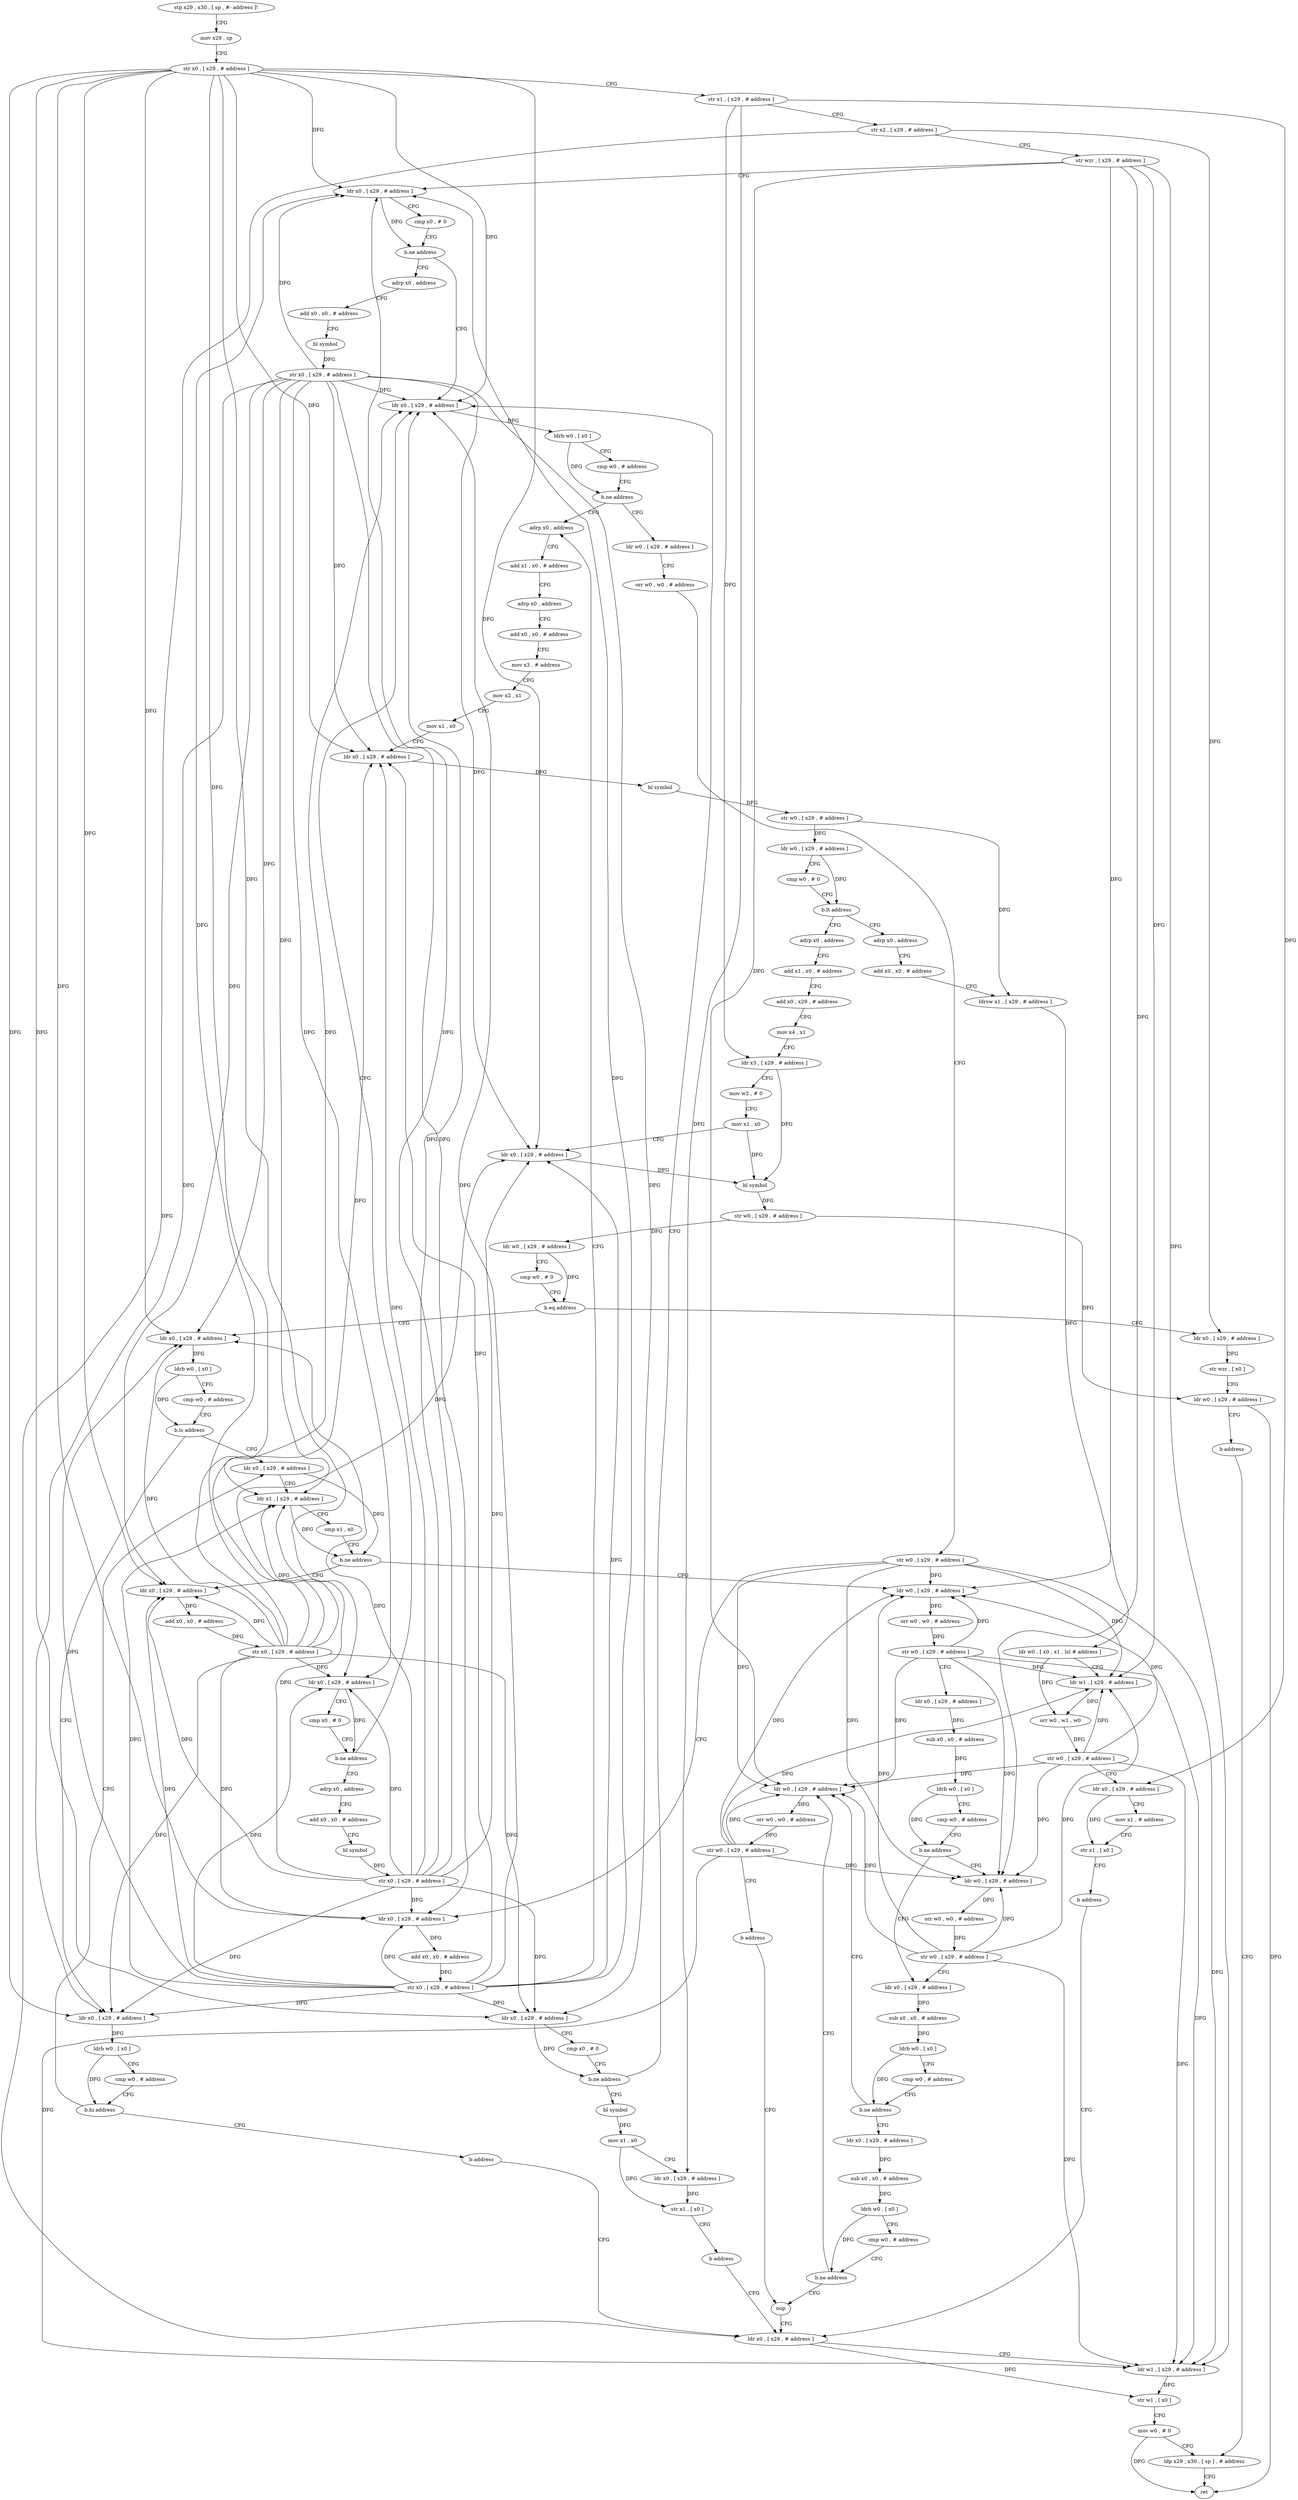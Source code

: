 digraph "func" {
"4325188" [label = "stp x29 , x30 , [ sp , #- address ]!" ]
"4325192" [label = "mov x29 , sp" ]
"4325196" [label = "str x0 , [ x29 , # address ]" ]
"4325200" [label = "str x1 , [ x29 , # address ]" ]
"4325204" [label = "str x2 , [ x29 , # address ]" ]
"4325208" [label = "str wzr , [ x29 , # address ]" ]
"4325212" [label = "ldr x0 , [ x29 , # address ]" ]
"4325216" [label = "cmp x0 , # 0" ]
"4325220" [label = "b.ne address" ]
"4325300" [label = "ldr x0 , [ x29 , # address ]" ]
"4325224" [label = "adrp x0 , address" ]
"4325304" [label = "ldrb w0 , [ x0 ]" ]
"4325308" [label = "cmp w0 , # address" ]
"4325312" [label = "b.ne address" ]
"4325340" [label = "adrp x0 , address" ]
"4325316" [label = "ldr w0 , [ x29 , # address ]" ]
"4325228" [label = "add x0 , x0 , # address" ]
"4325232" [label = "bl symbol" ]
"4325236" [label = "str x0 , [ x29 , # address ]" ]
"4325240" [label = "ldr x0 , [ x29 , # address ]" ]
"4325244" [label = "cmp x0 , # 0" ]
"4325248" [label = "b.ne address" ]
"4325252" [label = "adrp x0 , address" ]
"4325344" [label = "add x1 , x0 , # address" ]
"4325348" [label = "adrp x0 , address" ]
"4325352" [label = "add x0 , x0 , # address" ]
"4325356" [label = "mov x3 , # address" ]
"4325360" [label = "mov x2 , x1" ]
"4325364" [label = "mov x1 , x0" ]
"4325368" [label = "ldr x0 , [ x29 , # address ]" ]
"4325372" [label = "bl symbol" ]
"4325376" [label = "str w0 , [ x29 , # address ]" ]
"4325380" [label = "ldr w0 , [ x29 , # address ]" ]
"4325384" [label = "cmp w0 , # 0" ]
"4325388" [label = "b.lt address" ]
"4325436" [label = "adrp x0 , address" ]
"4325392" [label = "adrp x0 , address" ]
"4325320" [label = "orr w0 , w0 , # address" ]
"4325324" [label = "str w0 , [ x29 , # address ]" ]
"4325328" [label = "ldr x0 , [ x29 , # address ]" ]
"4325332" [label = "add x0 , x0 , # address" ]
"4325336" [label = "str x0 , [ x29 , # address ]" ]
"4325256" [label = "add x0 , x0 , # address" ]
"4325260" [label = "bl symbol" ]
"4325264" [label = "str x0 , [ x29 , # address ]" ]
"4325268" [label = "ldr x0 , [ x29 , # address ]" ]
"4325272" [label = "cmp x0 , # 0" ]
"4325276" [label = "b.ne address" ]
"4325280" [label = "bl symbol" ]
"4325440" [label = "add x1 , x0 , # address" ]
"4325444" [label = "add x0 , x29 , # address" ]
"4325448" [label = "mov x4 , x1" ]
"4325452" [label = "ldr x3 , [ x29 , # address ]" ]
"4325456" [label = "mov w2 , # 0" ]
"4325460" [label = "mov x1 , x0" ]
"4325464" [label = "ldr x0 , [ x29 , # address ]" ]
"4325468" [label = "bl symbol" ]
"4325472" [label = "str w0 , [ x29 , # address ]" ]
"4325476" [label = "ldr w0 , [ x29 , # address ]" ]
"4325480" [label = "cmp w0 , # 0" ]
"4325484" [label = "b.eq address" ]
"4325632" [label = "ldr x0 , [ x29 , # address ]" ]
"4325488" [label = "ldr x0 , [ x29 , # address ]" ]
"4325396" [label = "add x0 , x0 , # address" ]
"4325400" [label = "ldrsw x1 , [ x29 , # address ]" ]
"4325404" [label = "ldr w0 , [ x0 , x1 , lsl # address ]" ]
"4325408" [label = "ldr w1 , [ x29 , # address ]" ]
"4325412" [label = "orr w0 , w1 , w0" ]
"4325416" [label = "str w0 , [ x29 , # address ]" ]
"4325420" [label = "ldr x0 , [ x29 , # address ]" ]
"4325424" [label = "mov x1 , # address" ]
"4325428" [label = "str x1 , [ x0 ]" ]
"4325432" [label = "b address" ]
"4325672" [label = "ldr x0 , [ x29 , # address ]" ]
"4325284" [label = "mov x1 , x0" ]
"4325288" [label = "ldr x0 , [ x29 , # address ]" ]
"4325292" [label = "str x1 , [ x0 ]" ]
"4325296" [label = "b address" ]
"4325636" [label = "ldrb w0 , [ x0 ]" ]
"4325640" [label = "cmp w0 , # address" ]
"4325644" [label = "b.ls address" ]
"4325504" [label = "ldr x0 , [ x29 , # address ]" ]
"4325648" [label = "ldr x0 , [ x29 , # address ]" ]
"4325492" [label = "str wzr , [ x0 ]" ]
"4325496" [label = "ldr w0 , [ x29 , # address ]" ]
"4325500" [label = "b address" ]
"4325688" [label = "ldp x29 , x30 , [ sp ] , # address" ]
"4325676" [label = "ldr w1 , [ x29 , # address ]" ]
"4325680" [label = "str w1 , [ x0 ]" ]
"4325684" [label = "mov w0 , # 0" ]
"4325508" [label = "ldr x1 , [ x29 , # address ]" ]
"4325512" [label = "cmp x1 , x0" ]
"4325516" [label = "b.ne address" ]
"4325620" [label = "ldr x0 , [ x29 , # address ]" ]
"4325520" [label = "ldr w0 , [ x29 , # address ]" ]
"4325652" [label = "ldrb w0 , [ x0 ]" ]
"4325656" [label = "cmp w0 , # address" ]
"4325660" [label = "b.hi address" ]
"4325664" [label = "b address" ]
"4325692" [label = "ret" ]
"4325624" [label = "add x0 , x0 , # address" ]
"4325628" [label = "str x0 , [ x29 , # address ]" ]
"4325524" [label = "orr w0 , w0 , # address" ]
"4325528" [label = "str w0 , [ x29 , # address ]" ]
"4325532" [label = "ldr x0 , [ x29 , # address ]" ]
"4325536" [label = "sub x0 , x0 , # address" ]
"4325540" [label = "ldrb w0 , [ x0 ]" ]
"4325544" [label = "cmp w0 , # address" ]
"4325548" [label = "b.ne address" ]
"4325564" [label = "ldr x0 , [ x29 , # address ]" ]
"4325552" [label = "ldr w0 , [ x29 , # address ]" ]
"4325568" [label = "sub x0 , x0 , # address" ]
"4325572" [label = "ldrb w0 , [ x0 ]" ]
"4325576" [label = "cmp w0 , # address" ]
"4325580" [label = "b.ne address" ]
"4325604" [label = "ldr w0 , [ x29 , # address ]" ]
"4325584" [label = "ldr x0 , [ x29 , # address ]" ]
"4325556" [label = "orr w0 , w0 , # address" ]
"4325560" [label = "str w0 , [ x29 , # address ]" ]
"4325608" [label = "orr w0 , w0 , # address" ]
"4325612" [label = "str w0 , [ x29 , # address ]" ]
"4325616" [label = "b address" ]
"4325668" [label = "nop" ]
"4325588" [label = "sub x0 , x0 , # address" ]
"4325592" [label = "ldrb w0 , [ x0 ]" ]
"4325596" [label = "cmp w0 , # address" ]
"4325600" [label = "b.ne address" ]
"4325188" -> "4325192" [ label = "CFG" ]
"4325192" -> "4325196" [ label = "CFG" ]
"4325196" -> "4325200" [ label = "CFG" ]
"4325196" -> "4325212" [ label = "DFG" ]
"4325196" -> "4325300" [ label = "DFG" ]
"4325196" -> "4325240" [ label = "DFG" ]
"4325196" -> "4325368" [ label = "DFG" ]
"4325196" -> "4325328" [ label = "DFG" ]
"4325196" -> "4325268" [ label = "DFG" ]
"4325196" -> "4325464" [ label = "DFG" ]
"4325196" -> "4325632" [ label = "DFG" ]
"4325196" -> "4325508" [ label = "DFG" ]
"4325196" -> "4325648" [ label = "DFG" ]
"4325196" -> "4325620" [ label = "DFG" ]
"4325200" -> "4325204" [ label = "CFG" ]
"4325200" -> "4325452" [ label = "DFG" ]
"4325200" -> "4325420" [ label = "DFG" ]
"4325200" -> "4325288" [ label = "DFG" ]
"4325204" -> "4325208" [ label = "CFG" ]
"4325204" -> "4325488" [ label = "DFG" ]
"4325204" -> "4325672" [ label = "DFG" ]
"4325208" -> "4325212" [ label = "CFG" ]
"4325208" -> "4325408" [ label = "DFG" ]
"4325208" -> "4325676" [ label = "DFG" ]
"4325208" -> "4325520" [ label = "DFG" ]
"4325208" -> "4325552" [ label = "DFG" ]
"4325208" -> "4325604" [ label = "DFG" ]
"4325212" -> "4325216" [ label = "CFG" ]
"4325212" -> "4325220" [ label = "DFG" ]
"4325216" -> "4325220" [ label = "CFG" ]
"4325220" -> "4325300" [ label = "CFG" ]
"4325220" -> "4325224" [ label = "CFG" ]
"4325300" -> "4325304" [ label = "DFG" ]
"4325224" -> "4325228" [ label = "CFG" ]
"4325304" -> "4325308" [ label = "CFG" ]
"4325304" -> "4325312" [ label = "DFG" ]
"4325308" -> "4325312" [ label = "CFG" ]
"4325312" -> "4325340" [ label = "CFG" ]
"4325312" -> "4325316" [ label = "CFG" ]
"4325340" -> "4325344" [ label = "CFG" ]
"4325316" -> "4325320" [ label = "CFG" ]
"4325228" -> "4325232" [ label = "CFG" ]
"4325232" -> "4325236" [ label = "DFG" ]
"4325236" -> "4325240" [ label = "DFG" ]
"4325236" -> "4325212" [ label = "DFG" ]
"4325236" -> "4325300" [ label = "DFG" ]
"4325236" -> "4325368" [ label = "DFG" ]
"4325236" -> "4325328" [ label = "DFG" ]
"4325236" -> "4325268" [ label = "DFG" ]
"4325236" -> "4325464" [ label = "DFG" ]
"4325236" -> "4325632" [ label = "DFG" ]
"4325236" -> "4325508" [ label = "DFG" ]
"4325236" -> "4325648" [ label = "DFG" ]
"4325236" -> "4325620" [ label = "DFG" ]
"4325240" -> "4325244" [ label = "CFG" ]
"4325240" -> "4325248" [ label = "DFG" ]
"4325244" -> "4325248" [ label = "CFG" ]
"4325248" -> "4325300" [ label = "CFG" ]
"4325248" -> "4325252" [ label = "CFG" ]
"4325252" -> "4325256" [ label = "CFG" ]
"4325344" -> "4325348" [ label = "CFG" ]
"4325348" -> "4325352" [ label = "CFG" ]
"4325352" -> "4325356" [ label = "CFG" ]
"4325356" -> "4325360" [ label = "CFG" ]
"4325360" -> "4325364" [ label = "CFG" ]
"4325364" -> "4325368" [ label = "CFG" ]
"4325368" -> "4325372" [ label = "DFG" ]
"4325372" -> "4325376" [ label = "DFG" ]
"4325376" -> "4325380" [ label = "DFG" ]
"4325376" -> "4325400" [ label = "DFG" ]
"4325380" -> "4325384" [ label = "CFG" ]
"4325380" -> "4325388" [ label = "DFG" ]
"4325384" -> "4325388" [ label = "CFG" ]
"4325388" -> "4325436" [ label = "CFG" ]
"4325388" -> "4325392" [ label = "CFG" ]
"4325436" -> "4325440" [ label = "CFG" ]
"4325392" -> "4325396" [ label = "CFG" ]
"4325320" -> "4325324" [ label = "CFG" ]
"4325324" -> "4325328" [ label = "CFG" ]
"4325324" -> "4325408" [ label = "DFG" ]
"4325324" -> "4325676" [ label = "DFG" ]
"4325324" -> "4325520" [ label = "DFG" ]
"4325324" -> "4325552" [ label = "DFG" ]
"4325324" -> "4325604" [ label = "DFG" ]
"4325328" -> "4325332" [ label = "DFG" ]
"4325332" -> "4325336" [ label = "DFG" ]
"4325336" -> "4325340" [ label = "CFG" ]
"4325336" -> "4325212" [ label = "DFG" ]
"4325336" -> "4325300" [ label = "DFG" ]
"4325336" -> "4325240" [ label = "DFG" ]
"4325336" -> "4325368" [ label = "DFG" ]
"4325336" -> "4325328" [ label = "DFG" ]
"4325336" -> "4325268" [ label = "DFG" ]
"4325336" -> "4325464" [ label = "DFG" ]
"4325336" -> "4325632" [ label = "DFG" ]
"4325336" -> "4325508" [ label = "DFG" ]
"4325336" -> "4325648" [ label = "DFG" ]
"4325336" -> "4325620" [ label = "DFG" ]
"4325256" -> "4325260" [ label = "CFG" ]
"4325260" -> "4325264" [ label = "DFG" ]
"4325264" -> "4325268" [ label = "DFG" ]
"4325264" -> "4325212" [ label = "DFG" ]
"4325264" -> "4325300" [ label = "DFG" ]
"4325264" -> "4325240" [ label = "DFG" ]
"4325264" -> "4325368" [ label = "DFG" ]
"4325264" -> "4325328" [ label = "DFG" ]
"4325264" -> "4325464" [ label = "DFG" ]
"4325264" -> "4325632" [ label = "DFG" ]
"4325264" -> "4325508" [ label = "DFG" ]
"4325264" -> "4325648" [ label = "DFG" ]
"4325264" -> "4325620" [ label = "DFG" ]
"4325268" -> "4325272" [ label = "CFG" ]
"4325268" -> "4325276" [ label = "DFG" ]
"4325272" -> "4325276" [ label = "CFG" ]
"4325276" -> "4325300" [ label = "CFG" ]
"4325276" -> "4325280" [ label = "CFG" ]
"4325280" -> "4325284" [ label = "DFG" ]
"4325440" -> "4325444" [ label = "CFG" ]
"4325444" -> "4325448" [ label = "CFG" ]
"4325448" -> "4325452" [ label = "CFG" ]
"4325452" -> "4325456" [ label = "CFG" ]
"4325452" -> "4325468" [ label = "DFG" ]
"4325456" -> "4325460" [ label = "CFG" ]
"4325460" -> "4325464" [ label = "CFG" ]
"4325460" -> "4325468" [ label = "DFG" ]
"4325464" -> "4325468" [ label = "DFG" ]
"4325468" -> "4325472" [ label = "DFG" ]
"4325472" -> "4325476" [ label = "DFG" ]
"4325472" -> "4325496" [ label = "DFG" ]
"4325476" -> "4325480" [ label = "CFG" ]
"4325476" -> "4325484" [ label = "DFG" ]
"4325480" -> "4325484" [ label = "CFG" ]
"4325484" -> "4325632" [ label = "CFG" ]
"4325484" -> "4325488" [ label = "CFG" ]
"4325632" -> "4325636" [ label = "DFG" ]
"4325488" -> "4325492" [ label = "DFG" ]
"4325396" -> "4325400" [ label = "CFG" ]
"4325400" -> "4325404" [ label = "DFG" ]
"4325404" -> "4325408" [ label = "CFG" ]
"4325404" -> "4325412" [ label = "DFG" ]
"4325408" -> "4325412" [ label = "DFG" ]
"4325412" -> "4325416" [ label = "DFG" ]
"4325416" -> "4325420" [ label = "CFG" ]
"4325416" -> "4325408" [ label = "DFG" ]
"4325416" -> "4325676" [ label = "DFG" ]
"4325416" -> "4325520" [ label = "DFG" ]
"4325416" -> "4325552" [ label = "DFG" ]
"4325416" -> "4325604" [ label = "DFG" ]
"4325420" -> "4325424" [ label = "CFG" ]
"4325420" -> "4325428" [ label = "DFG" ]
"4325424" -> "4325428" [ label = "CFG" ]
"4325428" -> "4325432" [ label = "CFG" ]
"4325432" -> "4325672" [ label = "CFG" ]
"4325672" -> "4325676" [ label = "CFG" ]
"4325672" -> "4325680" [ label = "DFG" ]
"4325284" -> "4325288" [ label = "CFG" ]
"4325284" -> "4325292" [ label = "DFG" ]
"4325288" -> "4325292" [ label = "DFG" ]
"4325292" -> "4325296" [ label = "CFG" ]
"4325296" -> "4325672" [ label = "CFG" ]
"4325636" -> "4325640" [ label = "CFG" ]
"4325636" -> "4325644" [ label = "DFG" ]
"4325640" -> "4325644" [ label = "CFG" ]
"4325644" -> "4325504" [ label = "CFG" ]
"4325644" -> "4325648" [ label = "CFG" ]
"4325504" -> "4325508" [ label = "CFG" ]
"4325504" -> "4325516" [ label = "DFG" ]
"4325648" -> "4325652" [ label = "DFG" ]
"4325492" -> "4325496" [ label = "CFG" ]
"4325496" -> "4325500" [ label = "CFG" ]
"4325496" -> "4325692" [ label = "DFG" ]
"4325500" -> "4325688" [ label = "CFG" ]
"4325688" -> "4325692" [ label = "CFG" ]
"4325676" -> "4325680" [ label = "DFG" ]
"4325680" -> "4325684" [ label = "CFG" ]
"4325684" -> "4325688" [ label = "CFG" ]
"4325684" -> "4325692" [ label = "DFG" ]
"4325508" -> "4325512" [ label = "CFG" ]
"4325508" -> "4325516" [ label = "DFG" ]
"4325512" -> "4325516" [ label = "CFG" ]
"4325516" -> "4325620" [ label = "CFG" ]
"4325516" -> "4325520" [ label = "CFG" ]
"4325620" -> "4325624" [ label = "DFG" ]
"4325520" -> "4325524" [ label = "DFG" ]
"4325652" -> "4325656" [ label = "CFG" ]
"4325652" -> "4325660" [ label = "DFG" ]
"4325656" -> "4325660" [ label = "CFG" ]
"4325660" -> "4325504" [ label = "CFG" ]
"4325660" -> "4325664" [ label = "CFG" ]
"4325664" -> "4325672" [ label = "CFG" ]
"4325624" -> "4325628" [ label = "DFG" ]
"4325628" -> "4325632" [ label = "DFG" ]
"4325628" -> "4325212" [ label = "DFG" ]
"4325628" -> "4325300" [ label = "DFG" ]
"4325628" -> "4325240" [ label = "DFG" ]
"4325628" -> "4325368" [ label = "DFG" ]
"4325628" -> "4325328" [ label = "DFG" ]
"4325628" -> "4325268" [ label = "DFG" ]
"4325628" -> "4325464" [ label = "DFG" ]
"4325628" -> "4325508" [ label = "DFG" ]
"4325628" -> "4325648" [ label = "DFG" ]
"4325628" -> "4325620" [ label = "DFG" ]
"4325524" -> "4325528" [ label = "DFG" ]
"4325528" -> "4325532" [ label = "CFG" ]
"4325528" -> "4325408" [ label = "DFG" ]
"4325528" -> "4325676" [ label = "DFG" ]
"4325528" -> "4325520" [ label = "DFG" ]
"4325528" -> "4325552" [ label = "DFG" ]
"4325528" -> "4325604" [ label = "DFG" ]
"4325532" -> "4325536" [ label = "DFG" ]
"4325536" -> "4325540" [ label = "DFG" ]
"4325540" -> "4325544" [ label = "CFG" ]
"4325540" -> "4325548" [ label = "DFG" ]
"4325544" -> "4325548" [ label = "CFG" ]
"4325548" -> "4325564" [ label = "CFG" ]
"4325548" -> "4325552" [ label = "CFG" ]
"4325564" -> "4325568" [ label = "DFG" ]
"4325552" -> "4325556" [ label = "DFG" ]
"4325568" -> "4325572" [ label = "DFG" ]
"4325572" -> "4325576" [ label = "CFG" ]
"4325572" -> "4325580" [ label = "DFG" ]
"4325576" -> "4325580" [ label = "CFG" ]
"4325580" -> "4325604" [ label = "CFG" ]
"4325580" -> "4325584" [ label = "CFG" ]
"4325604" -> "4325608" [ label = "DFG" ]
"4325584" -> "4325588" [ label = "DFG" ]
"4325556" -> "4325560" [ label = "DFG" ]
"4325560" -> "4325564" [ label = "CFG" ]
"4325560" -> "4325408" [ label = "DFG" ]
"4325560" -> "4325676" [ label = "DFG" ]
"4325560" -> "4325520" [ label = "DFG" ]
"4325560" -> "4325552" [ label = "DFG" ]
"4325560" -> "4325604" [ label = "DFG" ]
"4325608" -> "4325612" [ label = "DFG" ]
"4325612" -> "4325616" [ label = "CFG" ]
"4325612" -> "4325408" [ label = "DFG" ]
"4325612" -> "4325676" [ label = "DFG" ]
"4325612" -> "4325520" [ label = "DFG" ]
"4325612" -> "4325552" [ label = "DFG" ]
"4325612" -> "4325604" [ label = "DFG" ]
"4325616" -> "4325668" [ label = "CFG" ]
"4325668" -> "4325672" [ label = "CFG" ]
"4325588" -> "4325592" [ label = "DFG" ]
"4325592" -> "4325596" [ label = "CFG" ]
"4325592" -> "4325600" [ label = "DFG" ]
"4325596" -> "4325600" [ label = "CFG" ]
"4325600" -> "4325668" [ label = "CFG" ]
"4325600" -> "4325604" [ label = "CFG" ]
}
